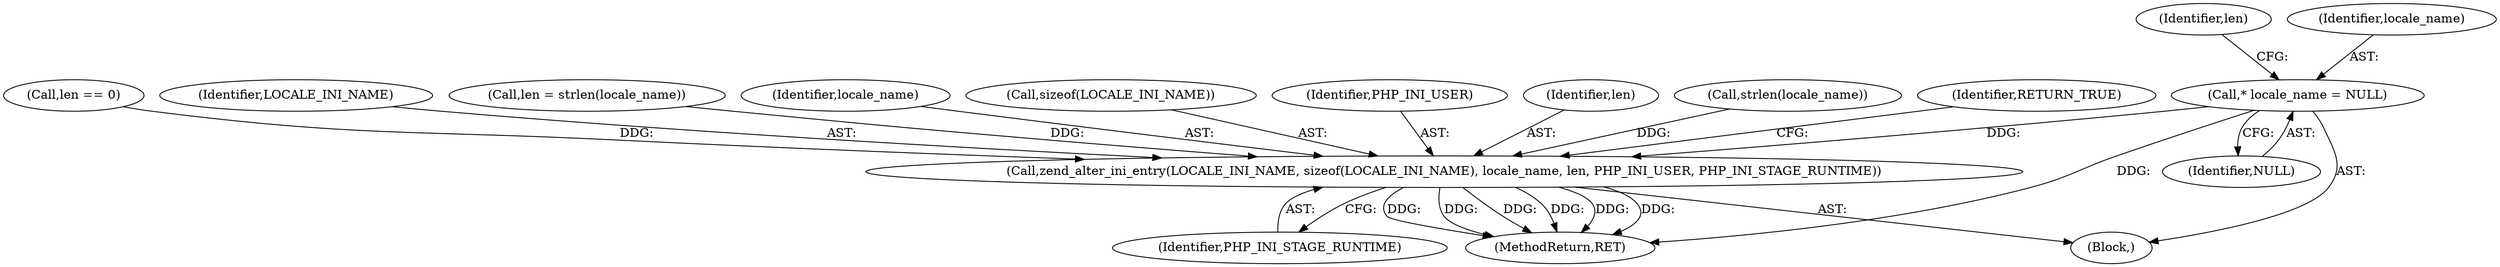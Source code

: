 digraph "1_php-src_97eff7eb57fc2320c267a949cffd622c38712484?w=1_13@pointer" {
"1000104" [label="(Call,* locale_name = NULL)"];
"1000127" [label="(Call,zend_alter_ini_entry(LOCALE_INI_NAME, sizeof(LOCALE_INI_NAME), locale_name, len, PHP_INI_USER, PHP_INI_STAGE_RUNTIME))"];
"1000102" [label="(Block,)"];
"1000134" [label="(Identifier,PHP_INI_STAGE_RUNTIME)"];
"1000133" [label="(Identifier,PHP_INI_USER)"];
"1000109" [label="(Identifier,len)"];
"1000132" [label="(Identifier,len)"];
"1000125" [label="(Call,strlen(locale_name))"];
"1000135" [label="(Identifier,RETURN_TRUE)"];
"1000114" [label="(Call,len == 0)"];
"1000128" [label="(Identifier,LOCALE_INI_NAME)"];
"1000106" [label="(Identifier,NULL)"];
"1000123" [label="(Call,len = strlen(locale_name))"];
"1000105" [label="(Identifier,locale_name)"];
"1000131" [label="(Identifier,locale_name)"];
"1000104" [label="(Call,* locale_name = NULL)"];
"1000129" [label="(Call,sizeof(LOCALE_INI_NAME))"];
"1000127" [label="(Call,zend_alter_ini_entry(LOCALE_INI_NAME, sizeof(LOCALE_INI_NAME), locale_name, len, PHP_INI_USER, PHP_INI_STAGE_RUNTIME))"];
"1000136" [label="(MethodReturn,RET)"];
"1000104" -> "1000102"  [label="AST: "];
"1000104" -> "1000106"  [label="CFG: "];
"1000105" -> "1000104"  [label="AST: "];
"1000106" -> "1000104"  [label="AST: "];
"1000109" -> "1000104"  [label="CFG: "];
"1000104" -> "1000136"  [label="DDG: "];
"1000104" -> "1000127"  [label="DDG: "];
"1000127" -> "1000102"  [label="AST: "];
"1000127" -> "1000134"  [label="CFG: "];
"1000128" -> "1000127"  [label="AST: "];
"1000129" -> "1000127"  [label="AST: "];
"1000131" -> "1000127"  [label="AST: "];
"1000132" -> "1000127"  [label="AST: "];
"1000133" -> "1000127"  [label="AST: "];
"1000134" -> "1000127"  [label="AST: "];
"1000135" -> "1000127"  [label="CFG: "];
"1000127" -> "1000136"  [label="DDG: "];
"1000127" -> "1000136"  [label="DDG: "];
"1000127" -> "1000136"  [label="DDG: "];
"1000127" -> "1000136"  [label="DDG: "];
"1000127" -> "1000136"  [label="DDG: "];
"1000127" -> "1000136"  [label="DDG: "];
"1000125" -> "1000127"  [label="DDG: "];
"1000114" -> "1000127"  [label="DDG: "];
"1000123" -> "1000127"  [label="DDG: "];
}
